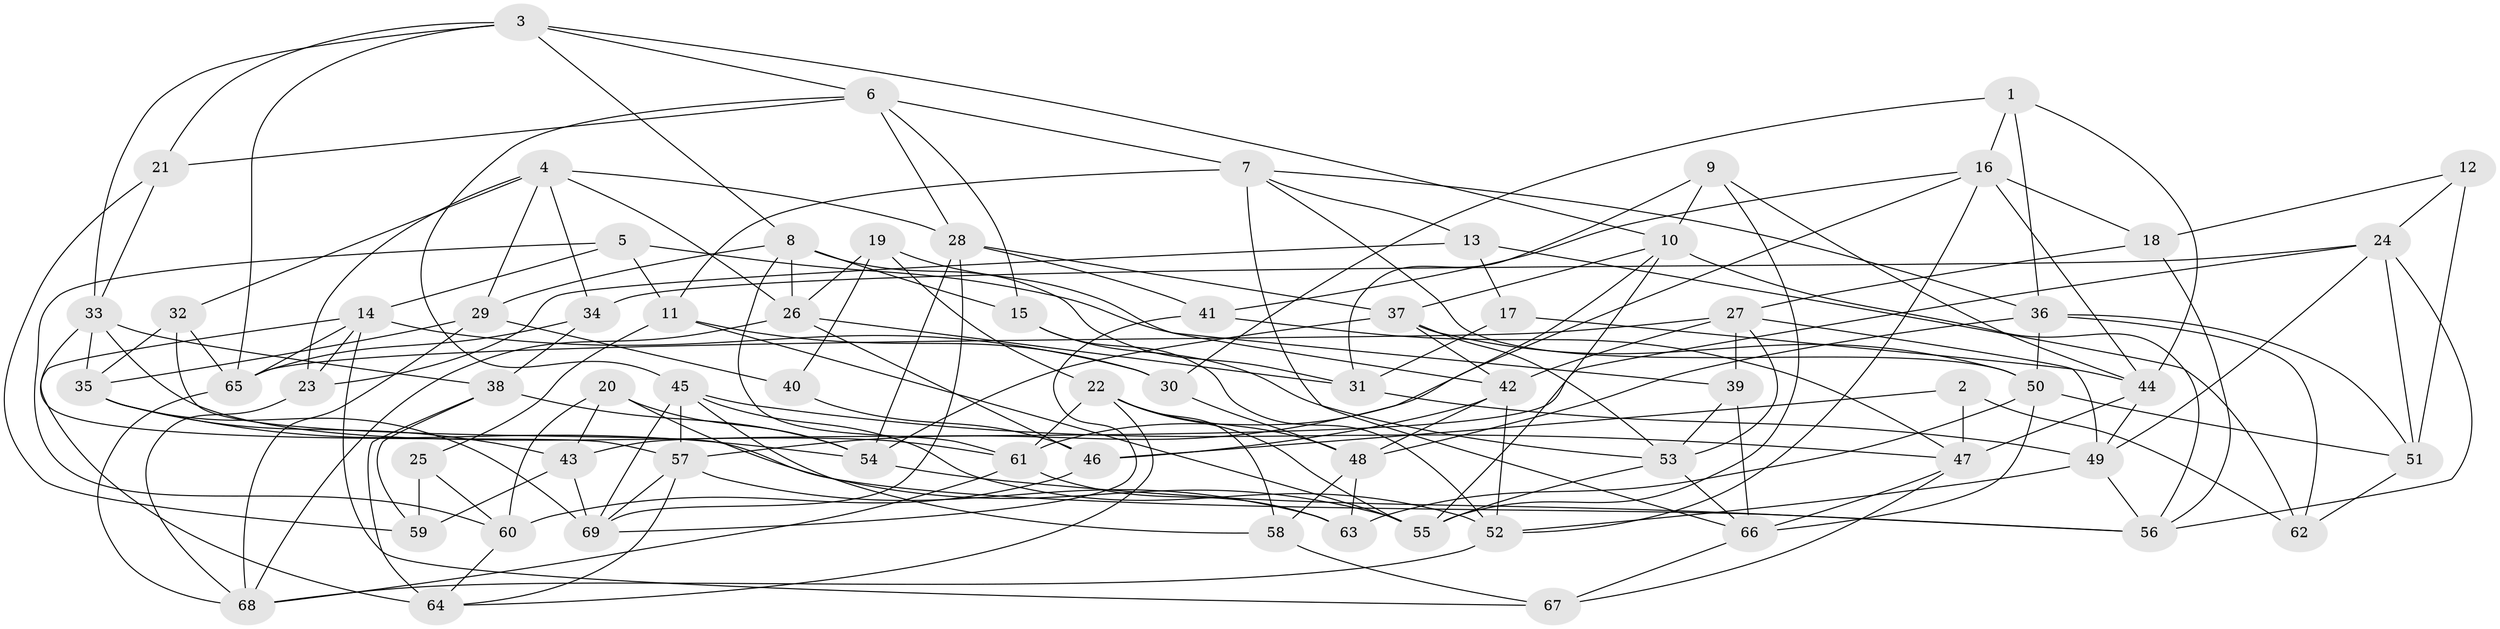 // original degree distribution, {4: 1.0}
// Generated by graph-tools (version 1.1) at 2025/38/03/04/25 23:38:06]
// undirected, 69 vertices, 175 edges
graph export_dot {
  node [color=gray90,style=filled];
  1;
  2;
  3;
  4;
  5;
  6;
  7;
  8;
  9;
  10;
  11;
  12;
  13;
  14;
  15;
  16;
  17;
  18;
  19;
  20;
  21;
  22;
  23;
  24;
  25;
  26;
  27;
  28;
  29;
  30;
  31;
  32;
  33;
  34;
  35;
  36;
  37;
  38;
  39;
  40;
  41;
  42;
  43;
  44;
  45;
  46;
  47;
  48;
  49;
  50;
  51;
  52;
  53;
  54;
  55;
  56;
  57;
  58;
  59;
  60;
  61;
  62;
  63;
  64;
  65;
  66;
  67;
  68;
  69;
  1 -- 16 [weight=1.0];
  1 -- 30 [weight=1.0];
  1 -- 36 [weight=1.0];
  1 -- 44 [weight=1.0];
  2 -- 46 [weight=2.0];
  2 -- 47 [weight=1.0];
  2 -- 62 [weight=1.0];
  3 -- 6 [weight=1.0];
  3 -- 8 [weight=1.0];
  3 -- 10 [weight=1.0];
  3 -- 21 [weight=1.0];
  3 -- 33 [weight=1.0];
  3 -- 65 [weight=1.0];
  4 -- 23 [weight=1.0];
  4 -- 26 [weight=1.0];
  4 -- 28 [weight=1.0];
  4 -- 29 [weight=1.0];
  4 -- 32 [weight=1.0];
  4 -- 34 [weight=1.0];
  5 -- 11 [weight=1.0];
  5 -- 14 [weight=1.0];
  5 -- 39 [weight=1.0];
  5 -- 60 [weight=1.0];
  6 -- 7 [weight=1.0];
  6 -- 15 [weight=1.0];
  6 -- 21 [weight=1.0];
  6 -- 28 [weight=1.0];
  6 -- 45 [weight=1.0];
  7 -- 11 [weight=1.0];
  7 -- 13 [weight=1.0];
  7 -- 36 [weight=1.0];
  7 -- 50 [weight=1.0];
  7 -- 66 [weight=1.0];
  8 -- 15 [weight=1.0];
  8 -- 26 [weight=1.0];
  8 -- 29 [weight=1.0];
  8 -- 31 [weight=1.0];
  8 -- 61 [weight=1.0];
  9 -- 10 [weight=1.0];
  9 -- 31 [weight=1.0];
  9 -- 44 [weight=1.0];
  9 -- 55 [weight=1.0];
  10 -- 37 [weight=1.0];
  10 -- 55 [weight=1.0];
  10 -- 56 [weight=1.0];
  10 -- 61 [weight=1.0];
  11 -- 25 [weight=2.0];
  11 -- 30 [weight=1.0];
  11 -- 55 [weight=1.0];
  12 -- 18 [weight=1.0];
  12 -- 24 [weight=1.0];
  12 -- 51 [weight=2.0];
  13 -- 17 [weight=1.0];
  13 -- 23 [weight=1.0];
  13 -- 62 [weight=1.0];
  14 -- 23 [weight=1.0];
  14 -- 30 [weight=1.0];
  14 -- 64 [weight=1.0];
  14 -- 65 [weight=1.0];
  14 -- 67 [weight=1.0];
  15 -- 52 [weight=1.0];
  15 -- 53 [weight=1.0];
  16 -- 18 [weight=1.0];
  16 -- 41 [weight=1.0];
  16 -- 44 [weight=1.0];
  16 -- 52 [weight=1.0];
  16 -- 57 [weight=1.0];
  17 -- 31 [weight=2.0];
  17 -- 44 [weight=1.0];
  18 -- 27 [weight=1.0];
  18 -- 56 [weight=1.0];
  19 -- 22 [weight=1.0];
  19 -- 26 [weight=1.0];
  19 -- 40 [weight=1.0];
  19 -- 42 [weight=1.0];
  20 -- 43 [weight=2.0];
  20 -- 54 [weight=1.0];
  20 -- 55 [weight=1.0];
  20 -- 60 [weight=2.0];
  21 -- 33 [weight=1.0];
  21 -- 59 [weight=1.0];
  22 -- 48 [weight=1.0];
  22 -- 55 [weight=1.0];
  22 -- 58 [weight=1.0];
  22 -- 61 [weight=1.0];
  22 -- 64 [weight=1.0];
  23 -- 68 [weight=1.0];
  24 -- 34 [weight=1.0];
  24 -- 43 [weight=1.0];
  24 -- 49 [weight=1.0];
  24 -- 51 [weight=1.0];
  24 -- 56 [weight=1.0];
  25 -- 59 [weight=1.0];
  25 -- 60 [weight=1.0];
  26 -- 31 [weight=1.0];
  26 -- 46 [weight=1.0];
  26 -- 68 [weight=1.0];
  27 -- 39 [weight=1.0];
  27 -- 42 [weight=1.0];
  27 -- 49 [weight=1.0];
  27 -- 53 [weight=1.0];
  27 -- 65 [weight=1.0];
  28 -- 37 [weight=1.0];
  28 -- 41 [weight=1.0];
  28 -- 54 [weight=1.0];
  28 -- 69 [weight=1.0];
  29 -- 35 [weight=1.0];
  29 -- 40 [weight=2.0];
  29 -- 68 [weight=1.0];
  30 -- 48 [weight=1.0];
  31 -- 49 [weight=1.0];
  32 -- 35 [weight=1.0];
  32 -- 56 [weight=1.0];
  32 -- 65 [weight=1.0];
  33 -- 35 [weight=1.0];
  33 -- 38 [weight=1.0];
  33 -- 57 [weight=1.0];
  33 -- 61 [weight=1.0];
  34 -- 38 [weight=1.0];
  34 -- 65 [weight=1.0];
  35 -- 43 [weight=1.0];
  35 -- 54 [weight=1.0];
  35 -- 69 [weight=1.0];
  36 -- 48 [weight=1.0];
  36 -- 50 [weight=1.0];
  36 -- 51 [weight=1.0];
  36 -- 62 [weight=1.0];
  37 -- 42 [weight=1.0];
  37 -- 50 [weight=1.0];
  37 -- 53 [weight=1.0];
  37 -- 54 [weight=1.0];
  38 -- 54 [weight=1.0];
  38 -- 59 [weight=1.0];
  38 -- 64 [weight=2.0];
  39 -- 53 [weight=1.0];
  39 -- 66 [weight=1.0];
  40 -- 46 [weight=1.0];
  41 -- 47 [weight=1.0];
  41 -- 69 [weight=1.0];
  42 -- 46 [weight=1.0];
  42 -- 48 [weight=1.0];
  42 -- 52 [weight=1.0];
  43 -- 59 [weight=1.0];
  43 -- 69 [weight=1.0];
  44 -- 47 [weight=1.0];
  44 -- 49 [weight=1.0];
  45 -- 47 [weight=1.0];
  45 -- 52 [weight=1.0];
  45 -- 57 [weight=1.0];
  45 -- 58 [weight=1.0];
  45 -- 69 [weight=1.0];
  46 -- 60 [weight=1.0];
  47 -- 66 [weight=1.0];
  47 -- 67 [weight=1.0];
  48 -- 58 [weight=1.0];
  48 -- 63 [weight=1.0];
  49 -- 52 [weight=1.0];
  49 -- 56 [weight=1.0];
  50 -- 51 [weight=1.0];
  50 -- 63 [weight=1.0];
  50 -- 66 [weight=1.0];
  51 -- 62 [weight=1.0];
  52 -- 68 [weight=1.0];
  53 -- 55 [weight=1.0];
  53 -- 66 [weight=1.0];
  54 -- 56 [weight=1.0];
  57 -- 63 [weight=1.0];
  57 -- 64 [weight=1.0];
  57 -- 69 [weight=1.0];
  58 -- 67 [weight=1.0];
  60 -- 64 [weight=1.0];
  61 -- 63 [weight=1.0];
  61 -- 68 [weight=1.0];
  65 -- 68 [weight=1.0];
  66 -- 67 [weight=1.0];
}
